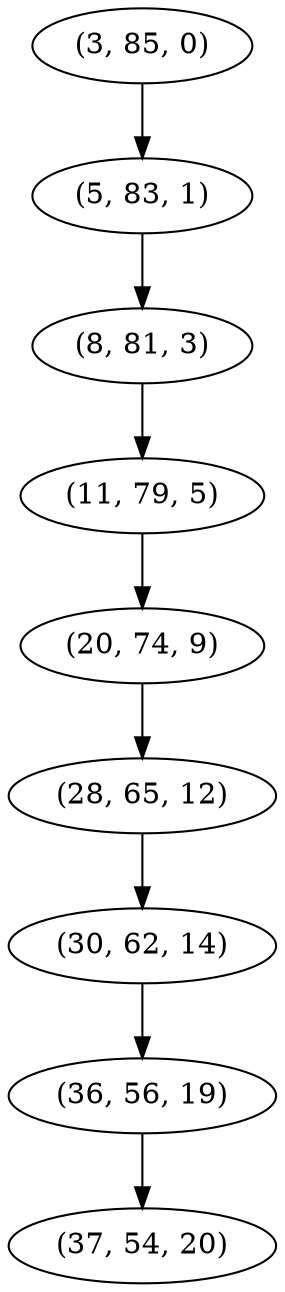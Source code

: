 digraph tree {
    "(3, 85, 0)";
    "(5, 83, 1)";
    "(8, 81, 3)";
    "(11, 79, 5)";
    "(20, 74, 9)";
    "(28, 65, 12)";
    "(30, 62, 14)";
    "(36, 56, 19)";
    "(37, 54, 20)";
    "(3, 85, 0)" -> "(5, 83, 1)";
    "(5, 83, 1)" -> "(8, 81, 3)";
    "(8, 81, 3)" -> "(11, 79, 5)";
    "(11, 79, 5)" -> "(20, 74, 9)";
    "(20, 74, 9)" -> "(28, 65, 12)";
    "(28, 65, 12)" -> "(30, 62, 14)";
    "(30, 62, 14)" -> "(36, 56, 19)";
    "(36, 56, 19)" -> "(37, 54, 20)";
}
